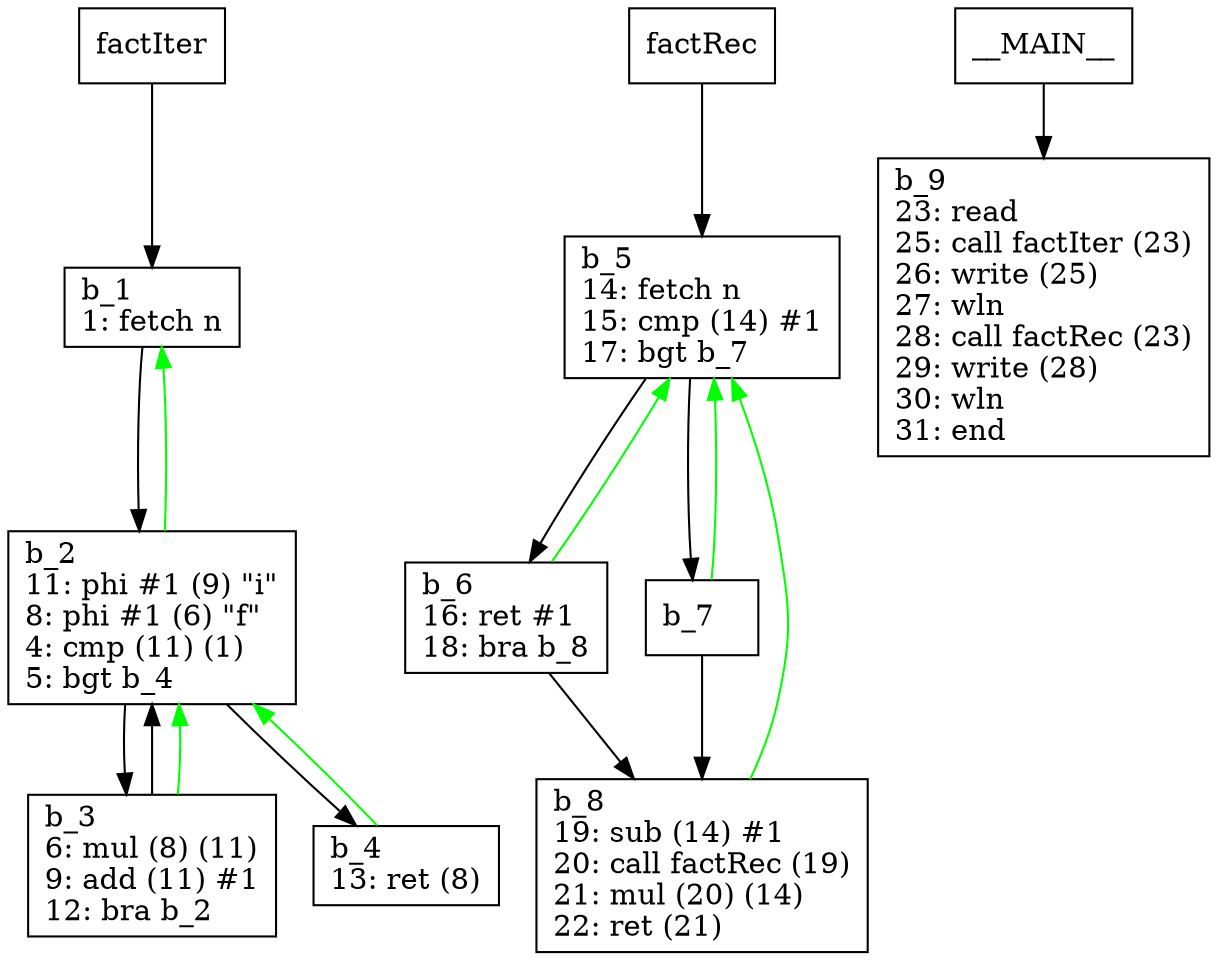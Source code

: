 digraph Computation {
node [shape=box];
factIter -> b_1;
b_1 [label="b_1\l1: fetch n\l"]
b_1 -> b_2;
b_2 [label="b_2\l11: phi #1 (9) \"i\"\l8: phi #1 (6) \"f\"\l4: cmp (11) (1)\l5: bgt b_4\l"]
b_2 -> b_3;
b_3 [label="b_3\l6: mul (8) (11)\l9: add (11) #1\l12: bra b_2\l"]
b_3 -> b_2;
b_3 -> b_2[color="green"];
b_2 -> b_4;
b_4 [label="b_4\l13: ret (8)\l"]
b_4 -> b_2[color="green"];
b_2 -> b_1[color="green"];
factRec -> b_5;
b_5 [label="b_5\l14: fetch n\l15: cmp (14) #1\l17: bgt b_7\l"]
b_5 -> b_6;
b_6 [label="b_6\l16: ret #1\l18: bra b_8\l"]
b_6 -> b_8;
b_8 [label="b_8\l19: sub (14) #1\l20: call factRec (19)\l21: mul (20) (14)\l22: ret (21)\l"]
b_8 -> b_5[color="green"];
b_6 -> b_5[color="green"];
b_5 -> b_7;
b_7 [label="b_7\l"]
b_7 -> b_8;
b_7 -> b_5[color="green"];
__MAIN__ -> b_9;
b_9 [label="b_9\l23: read\l25: call factIter (23)\l26: write (25)\l27: wln\l28: call factRec (23)\l29: write (28)\l30: wln\l31: end\l"]
}